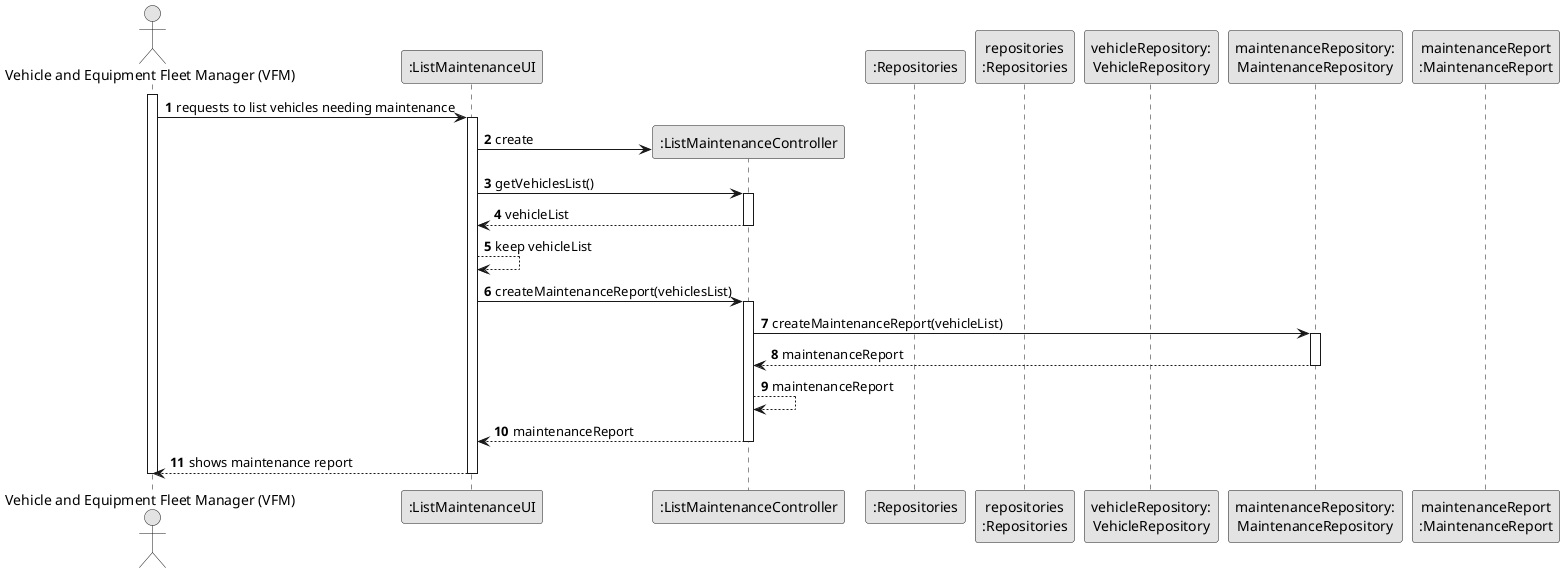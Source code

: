 @startuml
skinparam monochrome true
skinparam packageStyle rectangle
skinparam shadowing false


autonumber

'hide footbox
actor "Vehicle and Equipment Fleet Manager (VFM)" as VFM
participant ":ListMaintenanceUI" as UI
participant ":ListMaintenanceController" as CTRL
participant ":Repositories" as RepositorySingleton
participant "repositories\n:Repositories" as PLAT
participant "vehicleRepository:\nVehicleRepository" as VehicleRepository
participant "maintenanceRepository:\nMaintenanceRepository" as MaintenanceRepository
participant "maintenanceReport\n:MaintenanceReport" as MaintenanceReport
activate VFM

    VFM -> UI : requests to list vehicles needing maintenance
    activate UI

        UI -> CTRL** : create

        UI -> CTRL : getVehiclesList()
        activate CTRL

            CTRL --> UI : vehicleList
        deactivate CTRL

        UI --> UI : keep vehicleList

        UI -> CTRL : createMaintenanceReport(vehiclesList)
        activate CTRL

        CTRL -> MaintenanceRepository: createMaintenanceReport(vehicleList)
        activate MaintenanceRepository


        MaintenanceRepository --> CTRL: maintenanceReport
        deactivate MaintenanceRepository

        CTRL --> CTRL : maintenanceReport


            CTRL --> UI : maintenanceReport
        deactivate CTRL

        UI --> VFM : shows maintenance report
    deactivate UI

deactivate VFM

@enduml
